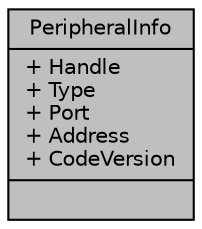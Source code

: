 digraph "PeripheralInfo"
{
  edge [fontname="Helvetica",fontsize="10",labelfontname="Helvetica",labelfontsize="10"];
  node [fontname="Helvetica",fontsize="10",shape=record];
  Node1 [label="{PeripheralInfo\n|+ Handle\l+ Type\l+ Port\l+ Address\l+ CodeVersion\l|}",height=0.2,width=0.4,color="black", fillcolor="grey75", style="filled", fontcolor="black"];
}
